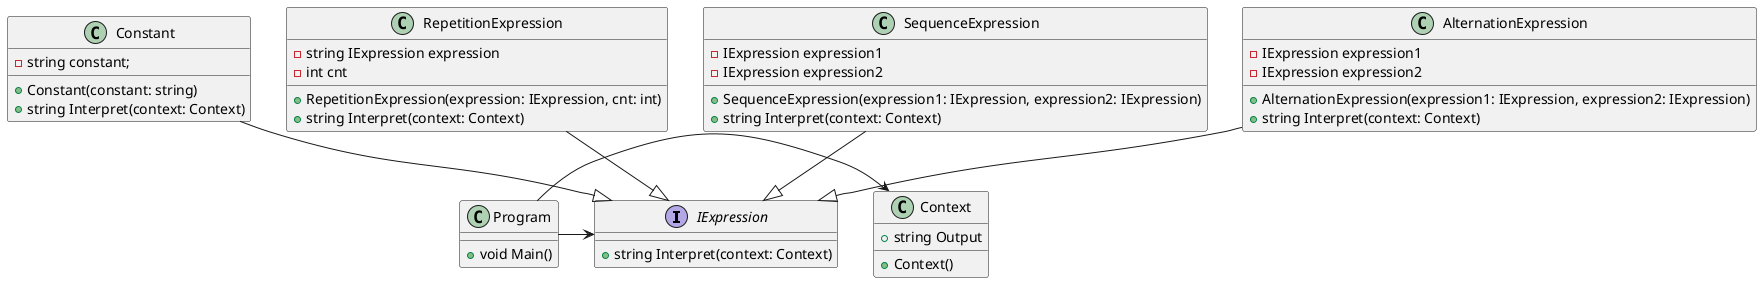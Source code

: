 @startuml ClassDiagramInterpreter
interface IExpression {
    + string Interpret(context: Context)
}

class Constant {
    - string constant;
    + Constant(constant: string)
    + string Interpret(context: Context)
}

class RepetitionExpression {
    - string IExpression expression
    - int cnt
    + RepetitionExpression(expression: IExpression, cnt: int)
    + string Interpret(context: Context)
}

class SequenceExpression {
    - IExpression expression1
    - IExpression expression2
    + SequenceExpression(expression1: IExpression, expression2: IExpression)
    + string Interpret(context: Context)
}

class AlternationExpression {
    - IExpression expression1
    - IExpression expression2
    + AlternationExpression(expression1: IExpression, expression2: IExpression)
    + string Interpret(context: Context)
}

class Context {
    + string Output
    + Context()
}

class Program {
    + void Main()
}

Constant --|> IExpression
RepetitionExpression --|> IExpression
SequenceExpression --|> IExpression
AlternationExpression --|> IExpression
Program -> Context
Program -> IExpression
@enduml